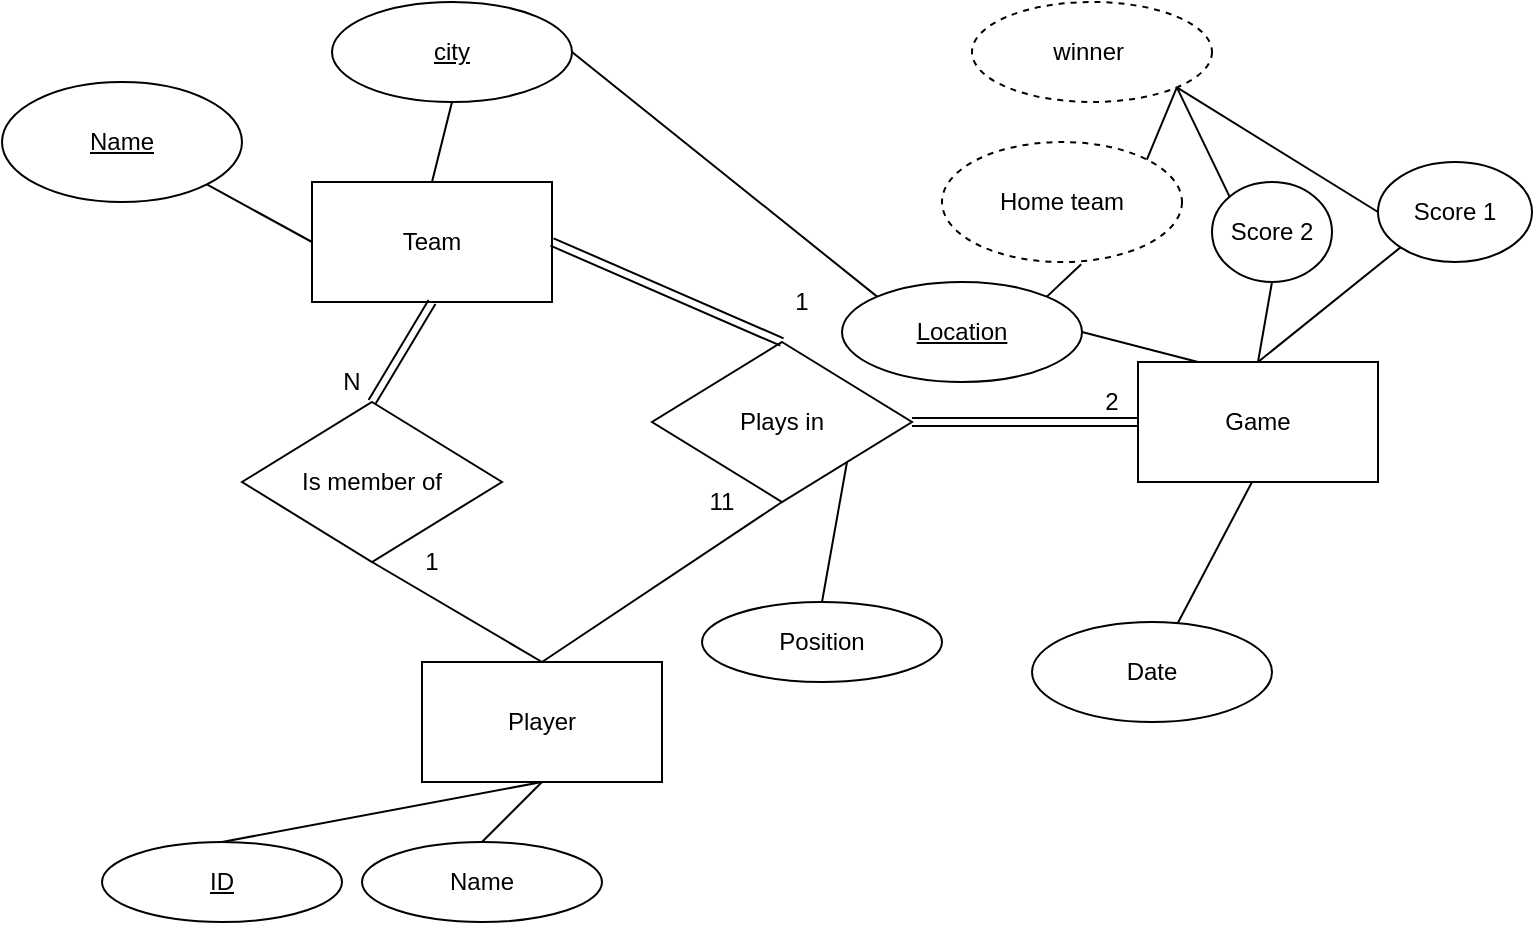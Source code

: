 <mxfile version="15.3.1" type="github">
  <diagram id="R2lEEEUBdFMjLlhIrx00" name="Page-1">
    <mxGraphModel dx="1038" dy="579" grid="1" gridSize="10" guides="1" tooltips="1" connect="1" arrows="1" fold="1" page="1" pageScale="1" pageWidth="850" pageHeight="1100" math="0" shadow="0" extFonts="Permanent Marker^https://fonts.googleapis.com/css?family=Permanent+Marker">
      <root>
        <mxCell id="0" />
        <mxCell id="1" parent="0" />
        <mxCell id="1_HSQ1al6t5kdeUDp6l2-1" value="Player" style="rounded=0;whiteSpace=wrap;html=1;" vertex="1" parent="1">
          <mxGeometry x="275" y="380" width="120" height="60" as="geometry" />
        </mxCell>
        <mxCell id="1_HSQ1al6t5kdeUDp6l2-2" value="Team" style="rounded=0;whiteSpace=wrap;html=1;" vertex="1" parent="1">
          <mxGeometry x="220" y="140" width="120" height="60" as="geometry" />
        </mxCell>
        <mxCell id="1_HSQ1al6t5kdeUDp6l2-3" value="Game" style="rounded=0;whiteSpace=wrap;html=1;" vertex="1" parent="1">
          <mxGeometry x="633" y="230" width="120" height="60" as="geometry" />
        </mxCell>
        <mxCell id="1_HSQ1al6t5kdeUDp6l2-6" value="Score 2" style="ellipse;whiteSpace=wrap;html=1;" vertex="1" parent="1">
          <mxGeometry x="670" y="140" width="60" height="50" as="geometry" />
        </mxCell>
        <mxCell id="1_HSQ1al6t5kdeUDp6l2-7" value="" style="endArrow=none;html=1;exitX=1;exitY=0;exitDx=0;exitDy=0;entryX=0.58;entryY=1.018;entryDx=0;entryDy=0;entryPerimeter=0;" edge="1" parent="1" source="1_HSQ1al6t5kdeUDp6l2-44" target="1_HSQ1al6t5kdeUDp6l2-59">
          <mxGeometry width="50" height="50" relative="1" as="geometry">
            <mxPoint x="430" y="410" as="sourcePoint" />
            <mxPoint x="737" y="340" as="targetPoint" />
          </mxGeometry>
        </mxCell>
        <mxCell id="1_HSQ1al6t5kdeUDp6l2-8" value="Name" style="ellipse;whiteSpace=wrap;html=1;" vertex="1" parent="1">
          <mxGeometry x="245" y="470" width="120" height="40" as="geometry" />
        </mxCell>
        <mxCell id="1_HSQ1al6t5kdeUDp6l2-9" value="" style="endArrow=none;html=1;exitX=1;exitY=1;exitDx=0;exitDy=0;entryX=0.5;entryY=0;entryDx=0;entryDy=0;" edge="1" parent="1" source="1_HSQ1al6t5kdeUDp6l2-18" target="1_HSQ1al6t5kdeUDp6l2-10">
          <mxGeometry width="50" height="50" relative="1" as="geometry">
            <mxPoint x="665" y="390" as="sourcePoint" />
            <mxPoint x="335" y="470" as="targetPoint" />
          </mxGeometry>
        </mxCell>
        <mxCell id="1_HSQ1al6t5kdeUDp6l2-10" value="Position" style="ellipse;whiteSpace=wrap;html=1;" vertex="1" parent="1">
          <mxGeometry x="415" y="350" width="120" height="40" as="geometry" />
        </mxCell>
        <mxCell id="1_HSQ1al6t5kdeUDp6l2-16" value="Is member of" style="rhombus;whiteSpace=wrap;html=1;" vertex="1" parent="1">
          <mxGeometry x="185" y="250" width="130" height="80" as="geometry" />
        </mxCell>
        <mxCell id="1_HSQ1al6t5kdeUDp6l2-18" value="Plays in" style="rhombus;whiteSpace=wrap;html=1;" vertex="1" parent="1">
          <mxGeometry x="390" y="220" width="130" height="80" as="geometry" />
        </mxCell>
        <mxCell id="1_HSQ1al6t5kdeUDp6l2-21" value="11" style="text;html=1;strokeColor=none;fillColor=none;align=center;verticalAlign=middle;whiteSpace=wrap;rounded=0;" vertex="1" parent="1">
          <mxGeometry x="405" y="290" width="40" height="20" as="geometry" />
        </mxCell>
        <mxCell id="1_HSQ1al6t5kdeUDp6l2-22" value="" style="shape=link;endArrow=classic;startArrow=classic;html=1;exitX=0.5;exitY=1;exitDx=0;exitDy=0;entryX=0.5;entryY=0;entryDx=0;entryDy=0;" edge="1" parent="1" source="1_HSQ1al6t5kdeUDp6l2-2" target="1_HSQ1al6t5kdeUDp6l2-16">
          <mxGeometry width="100" height="100" relative="1" as="geometry">
            <mxPoint x="250" y="320" as="sourcePoint" />
            <mxPoint x="205" y="320" as="targetPoint" />
          </mxGeometry>
        </mxCell>
        <mxCell id="1_HSQ1al6t5kdeUDp6l2-23" value="" style="endArrow=none;html=1;entryX=0.5;entryY=0;entryDx=0;entryDy=0;exitX=0.5;exitY=1;exitDx=0;exitDy=0;" edge="1" parent="1" source="1_HSQ1al6t5kdeUDp6l2-16" target="1_HSQ1al6t5kdeUDp6l2-1">
          <mxGeometry width="50" height="50" relative="1" as="geometry">
            <mxPoint x="530" y="390" as="sourcePoint" />
            <mxPoint x="385" y="500" as="targetPoint" />
          </mxGeometry>
        </mxCell>
        <mxCell id="1_HSQ1al6t5kdeUDp6l2-24" value="" style="endArrow=none;html=1;exitX=0.5;exitY=1;exitDx=0;exitDy=0;entryX=0.5;entryY=0;entryDx=0;entryDy=0;" edge="1" parent="1" source="1_HSQ1al6t5kdeUDp6l2-1" target="1_HSQ1al6t5kdeUDp6l2-8">
          <mxGeometry width="50" height="50" relative="1" as="geometry">
            <mxPoint x="415" y="430" as="sourcePoint" />
            <mxPoint x="495" y="500" as="targetPoint" />
          </mxGeometry>
        </mxCell>
        <mxCell id="1_HSQ1al6t5kdeUDp6l2-26" value="1" style="text;html=1;strokeColor=none;fillColor=none;align=center;verticalAlign=middle;whiteSpace=wrap;rounded=0;" vertex="1" parent="1">
          <mxGeometry x="445" y="190" width="40" height="20" as="geometry" />
        </mxCell>
        <mxCell id="1_HSQ1al6t5kdeUDp6l2-28" value="2" style="text;html=1;strokeColor=none;fillColor=none;align=center;verticalAlign=middle;whiteSpace=wrap;rounded=0;" vertex="1" parent="1">
          <mxGeometry x="600" y="240" width="40" height="20" as="geometry" />
        </mxCell>
        <mxCell id="1_HSQ1al6t5kdeUDp6l2-30" value="" style="shape=link;endArrow=classic;startArrow=classic;html=1;exitX=0;exitY=0.5;exitDx=0;exitDy=0;entryX=1;entryY=0.5;entryDx=0;entryDy=0;" edge="1" parent="1" source="1_HSQ1al6t5kdeUDp6l2-3" target="1_HSQ1al6t5kdeUDp6l2-18">
          <mxGeometry width="100" height="100" relative="1" as="geometry">
            <mxPoint x="323" y="260" as="sourcePoint" />
            <mxPoint x="558" y="220" as="targetPoint" />
          </mxGeometry>
        </mxCell>
        <mxCell id="1_HSQ1al6t5kdeUDp6l2-32" value="" style="shape=link;endArrow=classic;startArrow=classic;html=1;exitX=0.5;exitY=0;exitDx=0;exitDy=0;entryX=1;entryY=0.5;entryDx=0;entryDy=0;" edge="1" parent="1" source="1_HSQ1al6t5kdeUDp6l2-18" target="1_HSQ1al6t5kdeUDp6l2-2">
          <mxGeometry width="100" height="100" relative="1" as="geometry">
            <mxPoint x="420" y="159.5" as="sourcePoint" />
            <mxPoint x="365" y="159.5" as="targetPoint" />
          </mxGeometry>
        </mxCell>
        <mxCell id="1_HSQ1al6t5kdeUDp6l2-41" value="N" style="text;html=1;strokeColor=none;fillColor=none;align=center;verticalAlign=middle;whiteSpace=wrap;rounded=0;" vertex="1" parent="1">
          <mxGeometry x="220" y="230" width="40" height="20" as="geometry" />
        </mxCell>
        <mxCell id="1_HSQ1al6t5kdeUDp6l2-42" value="&lt;u&gt;ID&lt;/u&gt;" style="ellipse;whiteSpace=wrap;html=1;" vertex="1" parent="1">
          <mxGeometry x="115" y="470" width="120" height="40" as="geometry" />
        </mxCell>
        <mxCell id="1_HSQ1al6t5kdeUDp6l2-43" value="" style="endArrow=none;html=1;exitX=0.5;exitY=1;exitDx=0;exitDy=0;entryX=0.5;entryY=0;entryDx=0;entryDy=0;" edge="1" parent="1" source="1_HSQ1al6t5kdeUDp6l2-1" target="1_HSQ1al6t5kdeUDp6l2-42">
          <mxGeometry width="50" height="50" relative="1" as="geometry">
            <mxPoint x="415" y="430" as="sourcePoint" />
            <mxPoint x="435" y="500" as="targetPoint" />
          </mxGeometry>
        </mxCell>
        <mxCell id="1_HSQ1al6t5kdeUDp6l2-44" value="&lt;u&gt;Location&lt;/u&gt;" style="ellipse;whiteSpace=wrap;html=1;" vertex="1" parent="1">
          <mxGeometry x="485" y="190" width="120" height="50" as="geometry" />
        </mxCell>
        <mxCell id="1_HSQ1al6t5kdeUDp6l2-45" value="Date" style="ellipse;whiteSpace=wrap;html=1;" vertex="1" parent="1">
          <mxGeometry x="580" y="360" width="120" height="50" as="geometry" />
        </mxCell>
        <mxCell id="1_HSQ1al6t5kdeUDp6l2-46" value="" style="endArrow=none;html=1;exitX=0.25;exitY=0;exitDx=0;exitDy=0;entryX=1;entryY=0.5;entryDx=0;entryDy=0;" edge="1" parent="1" source="1_HSQ1al6t5kdeUDp6l2-3" target="1_HSQ1al6t5kdeUDp6l2-44">
          <mxGeometry width="50" height="50" relative="1" as="geometry">
            <mxPoint x="710" y="300" as="sourcePoint" />
            <mxPoint x="736.923" y="343.077" as="targetPoint" />
          </mxGeometry>
        </mxCell>
        <mxCell id="1_HSQ1al6t5kdeUDp6l2-47" value="" style="endArrow=none;html=1;" edge="1" parent="1" target="1_HSQ1al6t5kdeUDp6l2-45">
          <mxGeometry width="50" height="50" relative="1" as="geometry">
            <mxPoint x="690" y="290" as="sourcePoint" />
            <mxPoint x="670" y="420" as="targetPoint" />
          </mxGeometry>
        </mxCell>
        <mxCell id="1_HSQ1al6t5kdeUDp6l2-48" value="&lt;u&gt;Name&lt;/u&gt;" style="ellipse;whiteSpace=wrap;html=1;" vertex="1" parent="1">
          <mxGeometry x="65" y="90" width="120" height="60" as="geometry" />
        </mxCell>
        <mxCell id="1_HSQ1al6t5kdeUDp6l2-49" value="" style="endArrow=none;html=1;entryX=1;entryY=1;entryDx=0;entryDy=0;exitX=0;exitY=0.5;exitDx=0;exitDy=0;" edge="1" parent="1" source="1_HSQ1al6t5kdeUDp6l2-2" target="1_HSQ1al6t5kdeUDp6l2-48">
          <mxGeometry width="50" height="50" relative="1" as="geometry">
            <mxPoint x="285" y="130" as="sourcePoint" />
            <mxPoint x="591.676" y="244.867" as="targetPoint" />
          </mxGeometry>
        </mxCell>
        <mxCell id="1_HSQ1al6t5kdeUDp6l2-54" value="&lt;u&gt;city&lt;/u&gt;" style="ellipse;whiteSpace=wrap;html=1;" vertex="1" parent="1">
          <mxGeometry x="230" y="50" width="120" height="50" as="geometry" />
        </mxCell>
        <mxCell id="1_HSQ1al6t5kdeUDp6l2-55" value="" style="endArrow=none;html=1;entryX=0.5;entryY=1;entryDx=0;entryDy=0;exitX=0.5;exitY=0;exitDx=0;exitDy=0;" edge="1" parent="1" source="1_HSQ1al6t5kdeUDp6l2-2" target="1_HSQ1al6t5kdeUDp6l2-54">
          <mxGeometry width="50" height="50" relative="1" as="geometry">
            <mxPoint x="255" y="170" as="sourcePoint" />
            <mxPoint x="177.426" y="148.284" as="targetPoint" />
          </mxGeometry>
        </mxCell>
        <mxCell id="1_HSQ1al6t5kdeUDp6l2-56" value="" style="endArrow=none;html=1;entryX=0.5;entryY=0;entryDx=0;entryDy=0;exitX=0.5;exitY=1;exitDx=0;exitDy=0;" edge="1" parent="1" source="1_HSQ1al6t5kdeUDp6l2-18" target="1_HSQ1al6t5kdeUDp6l2-1">
          <mxGeometry width="50" height="50" relative="1" as="geometry">
            <mxPoint x="260" y="340" as="sourcePoint" />
            <mxPoint x="315" y="390" as="targetPoint" />
          </mxGeometry>
        </mxCell>
        <mxCell id="1_HSQ1al6t5kdeUDp6l2-58" value="1" style="text;html=1;strokeColor=none;fillColor=none;align=center;verticalAlign=middle;whiteSpace=wrap;rounded=0;" vertex="1" parent="1">
          <mxGeometry x="260" y="320" width="40" height="20" as="geometry" />
        </mxCell>
        <mxCell id="1_HSQ1al6t5kdeUDp6l2-59" value="Home team" style="ellipse;whiteSpace=wrap;html=1;dashed=1;" vertex="1" parent="1">
          <mxGeometry x="535" y="120" width="120" height="60" as="geometry" />
        </mxCell>
        <mxCell id="1_HSQ1al6t5kdeUDp6l2-61" value="Score 1" style="ellipse;whiteSpace=wrap;html=1;" vertex="1" parent="1">
          <mxGeometry x="753" y="130" width="77" height="50" as="geometry" />
        </mxCell>
        <mxCell id="1_HSQ1al6t5kdeUDp6l2-62" value="" style="endArrow=none;html=1;exitX=0.5;exitY=1;exitDx=0;exitDy=0;entryX=0.5;entryY=0;entryDx=0;entryDy=0;" edge="1" parent="1" source="1_HSQ1al6t5kdeUDp6l2-6" target="1_HSQ1al6t5kdeUDp6l2-3">
          <mxGeometry width="50" height="50" relative="1" as="geometry">
            <mxPoint x="710" y="240" as="sourcePoint" />
            <mxPoint x="614.6" y="211.44" as="targetPoint" />
          </mxGeometry>
        </mxCell>
        <mxCell id="1_HSQ1al6t5kdeUDp6l2-63" value="" style="endArrow=none;html=1;exitX=0;exitY=1;exitDx=0;exitDy=0;entryX=0.5;entryY=0;entryDx=0;entryDy=0;" edge="1" parent="1" source="1_HSQ1al6t5kdeUDp6l2-61" target="1_HSQ1al6t5kdeUDp6l2-3">
          <mxGeometry width="50" height="50" relative="1" as="geometry">
            <mxPoint x="730" y="185" as="sourcePoint" />
            <mxPoint x="690" y="230" as="targetPoint" />
          </mxGeometry>
        </mxCell>
        <mxCell id="1_HSQ1al6t5kdeUDp6l2-64" value="winner&amp;nbsp;" style="ellipse;whiteSpace=wrap;html=1;dashed=1;" vertex="1" parent="1">
          <mxGeometry x="550" y="50" width="120" height="50" as="geometry" />
        </mxCell>
        <mxCell id="1_HSQ1al6t5kdeUDp6l2-65" value="" style="endArrow=none;html=1;exitX=0;exitY=0.5;exitDx=0;exitDy=0;entryX=1;entryY=1;entryDx=0;entryDy=0;" edge="1" parent="1" source="1_HSQ1al6t5kdeUDp6l2-61" target="1_HSQ1al6t5kdeUDp6l2-64">
          <mxGeometry width="50" height="50" relative="1" as="geometry">
            <mxPoint x="727.574" y="122.678" as="sourcePoint" />
            <mxPoint x="700" y="240" as="targetPoint" />
          </mxGeometry>
        </mxCell>
        <mxCell id="1_HSQ1al6t5kdeUDp6l2-66" value="" style="endArrow=none;html=1;exitX=1;exitY=0;exitDx=0;exitDy=0;entryX=1;entryY=1;entryDx=0;entryDy=0;" edge="1" parent="1" source="1_HSQ1al6t5kdeUDp6l2-59" target="1_HSQ1al6t5kdeUDp6l2-64">
          <mxGeometry width="50" height="50" relative="1" as="geometry">
            <mxPoint x="710" y="105" as="sourcePoint" />
            <mxPoint x="650" y="90" as="targetPoint" />
          </mxGeometry>
        </mxCell>
        <mxCell id="1_HSQ1al6t5kdeUDp6l2-67" value="" style="endArrow=none;html=1;exitX=0;exitY=0;exitDx=0;exitDy=0;entryX=1;entryY=1;entryDx=0;entryDy=0;" edge="1" parent="1" source="1_HSQ1al6t5kdeUDp6l2-6" target="1_HSQ1al6t5kdeUDp6l2-64">
          <mxGeometry width="50" height="50" relative="1" as="geometry">
            <mxPoint x="647.426" y="141.716" as="sourcePoint" />
            <mxPoint x="660" y="120" as="targetPoint" />
          </mxGeometry>
        </mxCell>
        <mxCell id="1_HSQ1al6t5kdeUDp6l2-69" value="" style="endArrow=none;html=1;exitX=0;exitY=0;exitDx=0;exitDy=0;entryX=1;entryY=0.5;entryDx=0;entryDy=0;" edge="1" parent="1" source="1_HSQ1al6t5kdeUDp6l2-44" target="1_HSQ1al6t5kdeUDp6l2-54">
          <mxGeometry width="50" height="50" relative="1" as="geometry">
            <mxPoint x="597.426" y="207.322" as="sourcePoint" />
            <mxPoint x="614.6" y="191.08" as="targetPoint" />
          </mxGeometry>
        </mxCell>
      </root>
    </mxGraphModel>
  </diagram>
</mxfile>
